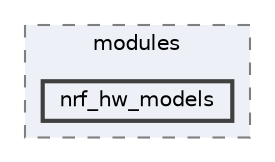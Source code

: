 digraph "build/modules/nrf_hw_models"
{
 // LATEX_PDF_SIZE
  bgcolor="transparent";
  edge [fontname=Helvetica,fontsize=10,labelfontname=Helvetica,labelfontsize=10];
  node [fontname=Helvetica,fontsize=10,shape=box,height=0.2,width=0.4];
  compound=true
  subgraph clusterdir_587cd7e785de0867f5b3392122b4ea11 {
    graph [ bgcolor="#edf0f7", pencolor="grey50", label="modules", fontname=Helvetica,fontsize=10 style="filled,dashed", URL="dir_587cd7e785de0867f5b3392122b4ea11.html",tooltip=""]
  dir_86d731222ebbbc4df03a47a02615ea26 [label="nrf_hw_models", fillcolor="#edf0f7", color="grey25", style="filled,bold", URL="dir_86d731222ebbbc4df03a47a02615ea26.html",tooltip=""];
  }
}
